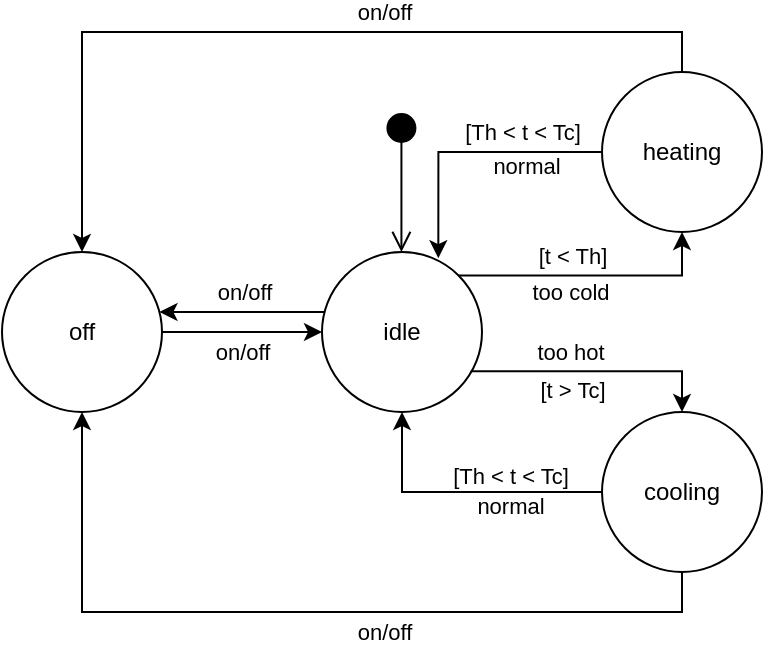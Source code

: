 <mxfile version="20.5.1" type="device" pages="6"><diagram id="gCZpfQu9DHA1VyYwOFLf" name="ColdHot State Machine"><mxGraphModel dx="1422" dy="762" grid="1" gridSize="10" guides="1" tooltips="1" connect="1" arrows="1" fold="1" page="1" pageScale="1" pageWidth="827" pageHeight="1169" math="0" shadow="0"><root><mxCell id="0"/><mxCell id="1" parent="0"/><mxCell id="Kr_o5Hxzs5xodjFLskOF-9" style="edgeStyle=orthogonalEdgeStyle;rounded=0;orthogonalLoop=1;jettySize=auto;html=1;" parent="1" source="Kr_o5Hxzs5xodjFLskOF-4" target="Kr_o5Hxzs5xodjFLskOF-5" edge="1"><mxGeometry relative="1" as="geometry"><Array as="points"><mxPoint x="344" y="330"/><mxPoint x="344" y="330"/></Array></mxGeometry></mxCell><mxCell id="y7IyiTdBVpdMoe2cxXhm-9" value="on/off" style="edgeLabel;html=1;align=center;verticalAlign=middle;resizable=0;points=[];" parent="Kr_o5Hxzs5xodjFLskOF-9" connectable="0" vertex="1"><mxGeometry x="-0.324" y="-1" relative="1" as="geometry"><mxPoint x="-13" y="-9" as="offset"/></mxGeometry></mxCell><mxCell id="y7IyiTdBVpdMoe2cxXhm-17" style="edgeStyle=orthogonalEdgeStyle;rounded=0;orthogonalLoop=1;jettySize=auto;html=1;exitX=0;exitY=0.5;exitDx=0;exitDy=0;entryX=0.5;entryY=1;entryDx=0;entryDy=0;" parent="1" source="Kr_o5Hxzs5xodjFLskOF-11" target="Kr_o5Hxzs5xodjFLskOF-4" edge="1"><mxGeometry relative="1" as="geometry"/></mxCell><mxCell id="y7IyiTdBVpdMoe2cxXhm-18" value="[Th &amp;lt; t &amp;lt; Tc]" style="edgeLabel;html=1;align=center;verticalAlign=middle;resizable=0;points=[];spacingLeft=0;spacing=2;fontSize=11;" parent="y7IyiTdBVpdMoe2cxXhm-17" connectable="0" vertex="1"><mxGeometry x="0.043" y="2" relative="1" as="geometry"><mxPoint x="27" y="-10" as="offset"/></mxGeometry></mxCell><mxCell id="y7IyiTdBVpdMoe2cxXhm-19" style="edgeStyle=orthogonalEdgeStyle;rounded=0;orthogonalLoop=1;jettySize=auto;html=1;exitX=1;exitY=0;exitDx=0;exitDy=0;entryX=0.5;entryY=1;entryDx=0;entryDy=0;" parent="1" source="Kr_o5Hxzs5xodjFLskOF-4" target="Kr_o5Hxzs5xodjFLskOF-10" edge="1"><mxGeometry relative="1" as="geometry"/></mxCell><mxCell id="y7IyiTdBVpdMoe2cxXhm-20" value="[t &amp;lt; Th]" style="edgeLabel;html=1;align=center;verticalAlign=middle;resizable=0;points=[];" parent="y7IyiTdBVpdMoe2cxXhm-19" connectable="0" vertex="1"><mxGeometry x="-0.004" y="1" relative="1" as="geometry"><mxPoint x="-10" y="-9" as="offset"/></mxGeometry></mxCell><mxCell id="Kr_o5Hxzs5xodjFLskOF-4" value="idle" style="ellipse;whiteSpace=wrap;html=1;aspect=fixed;" parent="1" vertex="1"><mxGeometry x="384" y="300" width="80" height="80" as="geometry"/></mxCell><mxCell id="5eLxU26dQTnnpPnTcUjd-1" style="edgeStyle=orthogonalEdgeStyle;rounded=0;orthogonalLoop=1;jettySize=auto;html=1;exitX=0.5;exitY=0;exitDx=0;exitDy=0;fontSize=11;entryX=0.5;entryY=0;entryDx=0;entryDy=0;" parent="1" source="Kr_o5Hxzs5xodjFLskOF-10" target="Kr_o5Hxzs5xodjFLskOF-5" edge="1"><mxGeometry relative="1" as="geometry"><mxPoint x="224" y="250" as="targetPoint"/></mxGeometry></mxCell><mxCell id="5eLxU26dQTnnpPnTcUjd-2" value="on/off" style="edgeLabel;html=1;align=center;verticalAlign=middle;resizable=0;points=[];fontSize=11;" parent="5eLxU26dQTnnpPnTcUjd-1" connectable="0" vertex="1"><mxGeometry x="-0.262" y="-1" relative="1" as="geometry"><mxPoint x="-11" y="-9" as="offset"/></mxGeometry></mxCell><mxCell id="Kr_o5Hxzs5xodjFLskOF-5" value="off" style="ellipse;whiteSpace=wrap;html=1;aspect=fixed;" parent="1" vertex="1"><mxGeometry x="224" y="300" width="80" height="80" as="geometry"/></mxCell><mxCell id="y7IyiTdBVpdMoe2cxXhm-21" style="edgeStyle=orthogonalEdgeStyle;rounded=0;orthogonalLoop=1;jettySize=auto;html=1;exitX=0;exitY=0.5;exitDx=0;exitDy=0;entryX=0.727;entryY=0.039;entryDx=0;entryDy=0;entryPerimeter=0;" parent="1" source="Kr_o5Hxzs5xodjFLskOF-10" target="Kr_o5Hxzs5xodjFLskOF-4" edge="1"><mxGeometry relative="1" as="geometry"/></mxCell><mxCell id="y7IyiTdBVpdMoe2cxXhm-22" value="[Th &amp;lt; t &amp;lt; Tc]" style="edgeLabel;html=1;align=center;verticalAlign=middle;resizable=0;points=[];" parent="y7IyiTdBVpdMoe2cxXhm-21" connectable="0" vertex="1"><mxGeometry x="-0.186" y="1" relative="1" as="geometry"><mxPoint x="15" y="-11" as="offset"/></mxGeometry></mxCell><mxCell id="Kr_o5Hxzs5xodjFLskOF-10" value="heating" style="ellipse;whiteSpace=wrap;html=1;aspect=fixed;" parent="1" vertex="1"><mxGeometry x="524" y="210" width="80" height="80" as="geometry"/></mxCell><mxCell id="Kr_o5Hxzs5xodjFLskOF-27" style="edgeStyle=orthogonalEdgeStyle;rounded=0;orthogonalLoop=1;jettySize=auto;html=1;exitX=0.93;exitY=0.745;exitDx=0;exitDy=0;exitPerimeter=0;entryX=0.5;entryY=0;entryDx=0;entryDy=0;" parent="1" source="Kr_o5Hxzs5xodjFLskOF-4" target="Kr_o5Hxzs5xodjFLskOF-11" edge="1"><mxGeometry relative="1" as="geometry"><mxPoint x="534" y="360" as="targetPoint"/></mxGeometry></mxCell><mxCell id="y7IyiTdBVpdMoe2cxXhm-16" value="[t &amp;gt; Tc]" style="edgeLabel;html=1;align=center;verticalAlign=middle;resizable=0;points=[];" parent="Kr_o5Hxzs5xodjFLskOF-27" connectable="0" vertex="1"><mxGeometry x="0.157" y="1" relative="1" as="geometry"><mxPoint x="-23" y="10" as="offset"/></mxGeometry></mxCell><mxCell id="5eLxU26dQTnnpPnTcUjd-3" style="edgeStyle=orthogonalEdgeStyle;rounded=0;orthogonalLoop=1;jettySize=auto;html=1;exitX=0.5;exitY=1;exitDx=0;exitDy=0;entryX=0.5;entryY=1;entryDx=0;entryDy=0;fontSize=11;" parent="1" source="Kr_o5Hxzs5xodjFLskOF-11" target="Kr_o5Hxzs5xodjFLskOF-5" edge="1"><mxGeometry relative="1" as="geometry"/></mxCell><mxCell id="5eLxU26dQTnnpPnTcUjd-4" value="on/off" style="edgeLabel;html=1;align=center;verticalAlign=middle;resizable=0;points=[];fontSize=11;" parent="5eLxU26dQTnnpPnTcUjd-3" connectable="0" vertex="1"><mxGeometry x="-0.24" y="-1" relative="1" as="geometry"><mxPoint x="-10" y="11" as="offset"/></mxGeometry></mxCell><mxCell id="Kr_o5Hxzs5xodjFLskOF-11" value="cooling" style="ellipse;whiteSpace=wrap;html=1;aspect=fixed;" parent="1" vertex="1"><mxGeometry x="524" y="380" width="80" height="80" as="geometry"/></mxCell><mxCell id="y7IyiTdBVpdMoe2cxXhm-8" value="&lt;br&gt;" style="html=1;verticalAlign=bottom;startArrow=circle;startFill=1;endArrow=open;startSize=6;endSize=8;rounded=0;entryX=0.5;entryY=0;entryDx=0;entryDy=0;" parent="1" edge="1"><mxGeometry x="-0.143" width="80" relative="1" as="geometry"><mxPoint x="423.71" y="230" as="sourcePoint"/><mxPoint x="423.71" y="300" as="targetPoint"/><mxPoint as="offset"/></mxGeometry></mxCell><mxCell id="y7IyiTdBVpdMoe2cxXhm-10" style="edgeStyle=orthogonalEdgeStyle;rounded=0;orthogonalLoop=1;jettySize=auto;html=1;entryX=0;entryY=0.5;entryDx=0;entryDy=0;" parent="1" target="Kr_o5Hxzs5xodjFLskOF-4" edge="1"><mxGeometry relative="1" as="geometry"><mxPoint x="304" y="340" as="sourcePoint"/><mxPoint x="293.997" y="409.999" as="targetPoint"/><Array as="points"><mxPoint x="344" y="340"/><mxPoint x="344" y="340"/></Array></mxGeometry></mxCell><mxCell id="y7IyiTdBVpdMoe2cxXhm-11" value="on/off" style="edgeLabel;html=1;align=center;verticalAlign=middle;resizable=0;points=[];" parent="y7IyiTdBVpdMoe2cxXhm-10" connectable="0" vertex="1"><mxGeometry x="-0.324" y="-1" relative="1" as="geometry"><mxPoint x="13" y="9" as="offset"/></mxGeometry></mxCell><mxCell id="GePoxDkB0AwRU_rGf_x9-2" value="&lt;font style=&quot;font-size: 11px;&quot;&gt;&lt;span&gt;normal&lt;/span&gt;&lt;/font&gt;" style="text;html=1;align=center;verticalAlign=middle;resizable=0;points=[];autosize=1;strokeColor=none;fillColor=none;fontSize=6;fontStyle=0" parent="1" vertex="1"><mxGeometry x="456" y="242" width="60" height="30" as="geometry"/></mxCell><mxCell id="T36AioSpRM0kc7FSkG7r-1" value="&lt;font style=&quot;font-size: 11px;&quot;&gt;&lt;span&gt;normal&lt;/span&gt;&lt;/font&gt;" style="text;html=1;align=center;verticalAlign=middle;resizable=0;points=[];autosize=1;strokeColor=none;fillColor=none;fontSize=6;fontStyle=0" parent="1" vertex="1"><mxGeometry x="448" y="412" width="60" height="30" as="geometry"/></mxCell><mxCell id="T36AioSpRM0kc7FSkG7r-2" value="&lt;font style=&quot;font-size: 11px;&quot;&gt;&lt;span&gt;too cold&lt;/span&gt;&lt;/font&gt;" style="text;html=1;align=center;verticalAlign=middle;resizable=0;points=[];autosize=1;strokeColor=none;fillColor=none;fontSize=6;fontStyle=0" parent="1" vertex="1"><mxGeometry x="478" y="305" width="60" height="30" as="geometry"/></mxCell><mxCell id="T36AioSpRM0kc7FSkG7r-4" value="&lt;font style=&quot;font-size: 11px;&quot;&gt;&lt;span&gt;too hot&lt;/span&gt;&lt;/font&gt;" style="text;html=1;align=center;verticalAlign=middle;resizable=0;points=[];autosize=1;strokeColor=none;fillColor=none;fontSize=6;fontStyle=0" parent="1" vertex="1"><mxGeometry x="478" y="335" width="60" height="30" as="geometry"/></mxCell></root></mxGraphModel></diagram><diagram id="GQOczwTeYCHIyXIgZF5V" name="ColdHot Transition Tree"><mxGraphModel dx="1422" dy="762" grid="1" gridSize="10" guides="1" tooltips="1" connect="1" arrows="1" fold="1" page="1" pageScale="1" pageWidth="827" pageHeight="1169" math="0" shadow="0"><root><mxCell id="0"/><mxCell id="1" parent="0"/><mxCell id="0y9tzqSjYml3u2PhhG0c-24" style="edgeStyle=orthogonalEdgeStyle;rounded=0;orthogonalLoop=1;jettySize=auto;html=1;fontSize=36;" parent="1" source="0y9tzqSjYml3u2PhhG0c-16" target="0y9tzqSjYml3u2PhhG0c-23" edge="1"><mxGeometry relative="1" as="geometry"/></mxCell><mxCell id="0y9tzqSjYml3u2PhhG0c-16" value="&lt;font style=&quot;font-size: 26px;&quot;&gt;off_0&lt;/font&gt;" style="whiteSpace=wrap;html=1;fontSize=36;" parent="1" vertex="1"><mxGeometry x="29" y="320" width="120" height="60" as="geometry"/></mxCell><mxCell id="0y9tzqSjYml3u2PhhG0c-27" style="edgeStyle=orthogonalEdgeStyle;rounded=0;orthogonalLoop=1;jettySize=auto;html=1;fontSize=36;exitX=0.25;exitY=1;exitDx=0;exitDy=0;" parent="1" source="0y9tzqSjYml3u2PhhG0c-17" target="0y9tzqSjYml3u2PhhG0c-26" edge="1"><mxGeometry relative="1" as="geometry"><Array as="points"><mxPoint x="359" y="370"/><mxPoint x="359" y="400"/><mxPoint x="279" y="400"/></Array></mxGeometry></mxCell><mxCell id="5Zu_L0pBlM8eP_9RiWFB-2" style="edgeStyle=orthogonalEdgeStyle;rounded=0;orthogonalLoop=1;jettySize=auto;html=1;fontSize=11;" parent="1" source="0y9tzqSjYml3u2PhhG0c-17" target="5Zu_L0pBlM8eP_9RiWFB-1" edge="1"><mxGeometry relative="1" as="geometry"><Array as="points"><mxPoint x="359" y="400"/><mxPoint x="429" y="400"/></Array></mxGeometry></mxCell><mxCell id="0y9tzqSjYml3u2PhhG0c-17" value="&lt;font style=&quot;font-size: 26px;&quot;&gt;heating_0&lt;/font&gt;" style="whiteSpace=wrap;html=1;fontSize=36;align=center;" parent="1" vertex="1"><mxGeometry x="299" y="320" width="120" height="60" as="geometry"/></mxCell><mxCell id="0y9tzqSjYml3u2PhhG0c-30" style="edgeStyle=orthogonalEdgeStyle;rounded=0;orthogonalLoop=1;jettySize=auto;html=1;fontSize=36;" parent="1" source="0y9tzqSjYml3u2PhhG0c-18" target="0y9tzqSjYml3u2PhhG0c-29" edge="1"><mxGeometry relative="1" as="geometry"/></mxCell><mxCell id="5Zu_L0pBlM8eP_9RiWFB-4" style="edgeStyle=orthogonalEdgeStyle;rounded=0;orthogonalLoop=1;jettySize=auto;html=1;fontSize=11;" parent="1" source="0y9tzqSjYml3u2PhhG0c-18" target="5Zu_L0pBlM8eP_9RiWFB-3" edge="1"><mxGeometry relative="1" as="geometry"/></mxCell><mxCell id="0y9tzqSjYml3u2PhhG0c-18" value="&lt;font style=&quot;font-size: 26px;&quot;&gt;cooling_0&lt;/font&gt;" style="whiteSpace=wrap;html=1;fontSize=36;" parent="1" vertex="1"><mxGeometry x="609" y="320" width="120" height="60" as="geometry"/></mxCell><mxCell id="0y9tzqSjYml3u2PhhG0c-20" style="edgeStyle=orthogonalEdgeStyle;rounded=0;orthogonalLoop=1;jettySize=auto;html=1;entryX=0.5;entryY=0;entryDx=0;entryDy=0;fontSize=36;" parent="1" source="0y9tzqSjYml3u2PhhG0c-19" target="0y9tzqSjYml3u2PhhG0c-16" edge="1"><mxGeometry relative="1" as="geometry"/></mxCell><mxCell id="0y9tzqSjYml3u2PhhG0c-21" style="edgeStyle=orthogonalEdgeStyle;rounded=0;orthogonalLoop=1;jettySize=auto;html=1;entryX=0.5;entryY=0;entryDx=0;entryDy=0;fontSize=36;" parent="1" source="0y9tzqSjYml3u2PhhG0c-19" target="0y9tzqSjYml3u2PhhG0c-17" edge="1"><mxGeometry relative="1" as="geometry"/></mxCell><mxCell id="0y9tzqSjYml3u2PhhG0c-22" style="edgeStyle=orthogonalEdgeStyle;rounded=0;orthogonalLoop=1;jettySize=auto;html=1;entryX=0.5;entryY=0;entryDx=0;entryDy=0;fontSize=36;" parent="1" source="0y9tzqSjYml3u2PhhG0c-19" target="0y9tzqSjYml3u2PhhG0c-18" edge="1"><mxGeometry relative="1" as="geometry"/></mxCell><mxCell id="0y9tzqSjYml3u2PhhG0c-19" value="&lt;font style=&quot;font-size: 26px;&quot;&gt;idle_0&lt;/font&gt;" style="whiteSpace=wrap;html=1;fontSize=36;" parent="1" vertex="1"><mxGeometry x="299" y="200" width="120" height="60" as="geometry"/></mxCell><mxCell id="0y9tzqSjYml3u2PhhG0c-23" value="&lt;font style=&quot;font-size: 26px;&quot;&gt;idle_1&lt;/font&gt;" style="whiteSpace=wrap;html=1;fontSize=36;" parent="1" vertex="1"><mxGeometry x="29" y="430" width="120" height="60" as="geometry"/></mxCell><mxCell id="0y9tzqSjYml3u2PhhG0c-26" value="&lt;font style=&quot;font-size: 26px;&quot;&gt;idle_2&lt;/font&gt;" style="whiteSpace=wrap;html=1;fontSize=36;" parent="1" vertex="1"><mxGeometry x="219" y="430" width="120" height="60" as="geometry"/></mxCell><mxCell id="0y9tzqSjYml3u2PhhG0c-29" value="&lt;font style=&quot;font-size: 26px;&quot;&gt;idle_3&lt;/font&gt;" style="whiteSpace=wrap;html=1;fontSize=36;" parent="1" vertex="1"><mxGeometry x="529" y="430" width="120" height="60" as="geometry"/></mxCell><mxCell id="5Zu_L0pBlM8eP_9RiWFB-1" value="&lt;font style=&quot;font-size: 26px;&quot;&gt;off_1&lt;/font&gt;" style="whiteSpace=wrap;html=1;fontSize=36;align=center;" parent="1" vertex="1"><mxGeometry x="379" y="430" width="120" height="60" as="geometry"/></mxCell><mxCell id="5Zu_L0pBlM8eP_9RiWFB-3" value="&lt;font style=&quot;font-size: 26px;&quot;&gt;off_2&lt;/font&gt;" style="whiteSpace=wrap;html=1;fontSize=36;" parent="1" vertex="1"><mxGeometry x="679" y="430" width="120" height="60" as="geometry"/></mxCell></root></mxGraphModel></diagram><diagram id="4f91ro4uyrZ_Eb9YuO6X" name="ColdHot Transition Table"><mxGraphModel dx="1422" dy="762" grid="1" gridSize="10" guides="1" tooltips="1" connect="1" arrows="1" fold="1" page="1" pageScale="1" pageWidth="827" pageHeight="1169" math="0" shadow="0"><root><mxCell id="0"/><mxCell id="1" parent="0"/><mxCell id="yksuwCVS63BKsn4sPL7p-50" value="" style="shape=table;startSize=0;container=1;collapsible=0;childLayout=tableLayout;fontSize=36;columnLines=1;rowLines=1;dashed=1;strokeWidth=1;" parent="1" vertex="1"><mxGeometry x="84" y="70" width="659" height="460" as="geometry"/></mxCell><mxCell id="yksuwCVS63BKsn4sPL7p-51" value="" style="shape=tableRow;horizontal=0;startSize=0;swimlaneHead=0;swimlaneBody=0;top=0;left=0;bottom=0;right=0;collapsible=0;dropTarget=0;fillColor=none;points=[[0,0.5],[1,0.5]];portConstraint=eastwest;fontSize=36;" parent="yksuwCVS63BKsn4sPL7p-50" vertex="1"><mxGeometry width="659" height="92" as="geometry"/></mxCell><mxCell id="yksuwCVS63BKsn4sPL7p-52" value="&lt;font style=&quot;font-size: 18px;&quot;&gt;&lt;b&gt;States \ Events&lt;/b&gt;&lt;/font&gt;" style="shape=partialRectangle;html=1;whiteSpace=wrap;connectable=0;overflow=hidden;fillColor=none;top=1;left=1;bottom=1;right=1;pointerEvents=1;fontSize=26;fixDash=0;shadow=0;sketch=0;gradientColor=none;backgroundOutline=0;strokeWidth=2;" parent="yksuwCVS63BKsn4sPL7p-51" vertex="1"><mxGeometry width="131" height="92" as="geometry"><mxRectangle width="131" height="92" as="alternateBounds"/></mxGeometry></mxCell><mxCell id="yksuwCVS63BKsn4sPL7p-53" value="&lt;b&gt;on/off&lt;/b&gt;" style="shape=partialRectangle;html=1;whiteSpace=wrap;connectable=0;overflow=hidden;fillColor=none;top=1;left=1;bottom=1;right=0;pointerEvents=1;fontSize=26;fixDash=0;shadow=0;sketch=0;gradientColor=none;perimeterSpacing=0;backgroundOutline=0;strokeWidth=2;" parent="yksuwCVS63BKsn4sPL7p-51" vertex="1"><mxGeometry x="131" width="134" height="92" as="geometry"><mxRectangle width="134" height="92" as="alternateBounds"/></mxGeometry></mxCell><mxCell id="yksuwCVS63BKsn4sPL7p-55" value="&lt;b&gt;too cold&lt;/b&gt;" style="shape=partialRectangle;html=1;whiteSpace=wrap;connectable=0;overflow=hidden;fillColor=none;top=1;left=0;bottom=1;right=0;pointerEvents=1;fontSize=26;fixDash=0;shadow=0;sketch=0;gradientColor=none;backgroundOutline=0;strokeWidth=2;" parent="yksuwCVS63BKsn4sPL7p-51" vertex="1"><mxGeometry x="265" width="130" height="92" as="geometry"><mxRectangle width="130" height="92" as="alternateBounds"/></mxGeometry></mxCell><mxCell id="TTYQ0Pt9tQDKALyRPTTE-1" value="&lt;b&gt;too hot&lt;/b&gt;" style="shape=partialRectangle;html=1;whiteSpace=wrap;connectable=0;overflow=hidden;fillColor=none;top=1;left=0;bottom=1;right=0;pointerEvents=1;fontSize=26;fixDash=0;shadow=0;sketch=0;gradientColor=none;backgroundOutline=0;strokeWidth=2;" parent="yksuwCVS63BKsn4sPL7p-51" vertex="1"><mxGeometry x="395" width="133" height="92" as="geometry"><mxRectangle width="133" height="92" as="alternateBounds"/></mxGeometry></mxCell><mxCell id="DN_1eodb2vJFaFWALgZG-1" value="&lt;b&gt;normal&lt;/b&gt;" style="shape=partialRectangle;html=1;whiteSpace=wrap;connectable=0;overflow=hidden;fillColor=none;top=1;left=0;bottom=1;right=1;pointerEvents=1;fontSize=26;fixDash=0;shadow=0;sketch=0;gradientColor=none;backgroundOutline=0;strokeWidth=2;" parent="yksuwCVS63BKsn4sPL7p-51" vertex="1"><mxGeometry x="528" width="131" height="92" as="geometry"><mxRectangle width="131" height="92" as="alternateBounds"/></mxGeometry></mxCell><mxCell id="yksuwCVS63BKsn4sPL7p-56" value="" style="shape=tableRow;horizontal=0;startSize=0;swimlaneHead=0;swimlaneBody=0;top=0;left=0;bottom=0;right=0;collapsible=0;dropTarget=0;fillColor=none;points=[[0,0.5],[1,0.5]];portConstraint=eastwest;fontSize=36;" parent="yksuwCVS63BKsn4sPL7p-50" vertex="1"><mxGeometry y="92" width="659" height="92" as="geometry"/></mxCell><mxCell id="yksuwCVS63BKsn4sPL7p-57" value="&lt;b&gt;Idle&lt;/b&gt;" style="shape=partialRectangle;html=1;whiteSpace=wrap;connectable=0;overflow=hidden;fillColor=none;top=1;left=1;bottom=0;right=1;pointerEvents=1;fontSize=26;strokeWidth=2;" parent="yksuwCVS63BKsn4sPL7p-56" vertex="1"><mxGeometry width="131" height="92" as="geometry"><mxRectangle width="131" height="92" as="alternateBounds"/></mxGeometry></mxCell><mxCell id="yksuwCVS63BKsn4sPL7p-58" value="Off" style="shape=partialRectangle;html=1;whiteSpace=wrap;connectable=0;overflow=hidden;fillColor=none;top=0;left=0;bottom=0;right=0;pointerEvents=1;fontSize=26;" parent="yksuwCVS63BKsn4sPL7p-56" vertex="1"><mxGeometry x="131" width="134" height="92" as="geometry"><mxRectangle width="134" height="92" as="alternateBounds"/></mxGeometry></mxCell><mxCell id="yksuwCVS63BKsn4sPL7p-60" value="Heating" style="shape=partialRectangle;html=1;whiteSpace=wrap;connectable=0;overflow=hidden;fillColor=none;top=0;left=0;bottom=0;right=0;pointerEvents=1;fontSize=26;" parent="yksuwCVS63BKsn4sPL7p-56" vertex="1"><mxGeometry x="265" width="130" height="92" as="geometry"><mxRectangle width="130" height="92" as="alternateBounds"/></mxGeometry></mxCell><mxCell id="TTYQ0Pt9tQDKALyRPTTE-2" value="Cooling" style="shape=partialRectangle;html=1;whiteSpace=wrap;connectable=0;overflow=hidden;fillColor=none;top=0;left=0;bottom=0;right=0;pointerEvents=1;fontSize=26;" parent="yksuwCVS63BKsn4sPL7p-56" vertex="1"><mxGeometry x="395" width="133" height="92" as="geometry"><mxRectangle width="133" height="92" as="alternateBounds"/></mxGeometry></mxCell><mxCell id="DN_1eodb2vJFaFWALgZG-2" style="shape=partialRectangle;html=1;whiteSpace=wrap;connectable=0;overflow=hidden;fillColor=none;top=0;left=0;bottom=0;right=1;pointerEvents=1;fontSize=26;strokeWidth=2;" parent="yksuwCVS63BKsn4sPL7p-56" vertex="1"><mxGeometry x="528" width="131" height="92" as="geometry"><mxRectangle width="131" height="92" as="alternateBounds"/></mxGeometry></mxCell><mxCell id="yksuwCVS63BKsn4sPL7p-61" value="" style="shape=tableRow;horizontal=0;startSize=0;swimlaneHead=0;swimlaneBody=0;top=0;left=0;bottom=0;right=0;collapsible=0;dropTarget=0;fillColor=none;points=[[0,0.5],[1,0.5]];portConstraint=eastwest;fontSize=36;" parent="yksuwCVS63BKsn4sPL7p-50" vertex="1"><mxGeometry y="184" width="659" height="92" as="geometry"/></mxCell><mxCell id="yksuwCVS63BKsn4sPL7p-62" value="&lt;b&gt;Off&lt;/b&gt;" style="shape=partialRectangle;html=1;whiteSpace=wrap;connectable=0;overflow=hidden;fillColor=none;top=0;left=1;bottom=0;right=1;pointerEvents=1;fontSize=26;strokeWidth=2;" parent="yksuwCVS63BKsn4sPL7p-61" vertex="1"><mxGeometry width="131" height="92" as="geometry"><mxRectangle width="131" height="92" as="alternateBounds"/></mxGeometry></mxCell><mxCell id="yksuwCVS63BKsn4sPL7p-63" value="Idle" style="shape=partialRectangle;html=1;whiteSpace=wrap;connectable=0;overflow=hidden;fillColor=none;top=0;left=0;bottom=0;right=0;pointerEvents=1;fontSize=26;" parent="yksuwCVS63BKsn4sPL7p-61" vertex="1"><mxGeometry x="131" width="134" height="92" as="geometry"><mxRectangle width="134" height="92" as="alternateBounds"/></mxGeometry></mxCell><mxCell id="yksuwCVS63BKsn4sPL7p-65" value="" style="shape=partialRectangle;html=1;whiteSpace=wrap;connectable=0;overflow=hidden;fillColor=none;top=0;left=0;bottom=0;right=0;pointerEvents=1;fontSize=26;shadow=1;strokeColor=#000000;sketch=0;noLabel=0;fixDash=0;" parent="yksuwCVS63BKsn4sPL7p-61" vertex="1"><mxGeometry x="265" width="130" height="92" as="geometry"><mxRectangle width="130" height="92" as="alternateBounds"/></mxGeometry></mxCell><mxCell id="TTYQ0Pt9tQDKALyRPTTE-3" style="shape=partialRectangle;html=1;whiteSpace=wrap;connectable=0;overflow=hidden;fillColor=none;top=0;left=0;bottom=0;right=0;pointerEvents=1;fontSize=26;strokeWidth=1;noLabel=0;fixDash=0;strokeColor=#000000;" parent="yksuwCVS63BKsn4sPL7p-61" vertex="1"><mxGeometry x="395" width="133" height="92" as="geometry"><mxRectangle width="133" height="92" as="alternateBounds"/></mxGeometry></mxCell><mxCell id="DN_1eodb2vJFaFWALgZG-3" style="shape=partialRectangle;html=1;whiteSpace=wrap;connectable=0;overflow=hidden;fillColor=none;top=0;left=0;bottom=0;right=1;pointerEvents=1;fontSize=26;strokeWidth=2;" parent="yksuwCVS63BKsn4sPL7p-61" vertex="1"><mxGeometry x="528" width="131" height="92" as="geometry"><mxRectangle width="131" height="92" as="alternateBounds"/></mxGeometry></mxCell><mxCell id="yksuwCVS63BKsn4sPL7p-79" style="shape=tableRow;horizontal=0;startSize=0;swimlaneHead=0;swimlaneBody=0;top=0;left=0;bottom=0;right=0;collapsible=0;dropTarget=0;fillColor=none;points=[[0,0.5],[1,0.5]];portConstraint=eastwest;fontSize=36;" parent="yksuwCVS63BKsn4sPL7p-50" vertex="1"><mxGeometry y="276" width="659" height="92" as="geometry"/></mxCell><mxCell id="yksuwCVS63BKsn4sPL7p-80" value="&lt;b&gt;Heating&lt;/b&gt;" style="shape=partialRectangle;html=1;whiteSpace=wrap;connectable=0;overflow=hidden;fillColor=none;top=0;left=1;bottom=0;right=1;pointerEvents=1;fontSize=26;strokeWidth=2;" parent="yksuwCVS63BKsn4sPL7p-79" vertex="1"><mxGeometry width="131" height="92" as="geometry"><mxRectangle width="131" height="92" as="alternateBounds"/></mxGeometry></mxCell><mxCell id="yksuwCVS63BKsn4sPL7p-81" value="Off" style="shape=partialRectangle;html=1;whiteSpace=wrap;connectable=0;overflow=hidden;fillColor=none;top=0;left=0;bottom=0;right=0;pointerEvents=1;fontSize=26;" parent="yksuwCVS63BKsn4sPL7p-79" vertex="1"><mxGeometry x="131" width="134" height="92" as="geometry"><mxRectangle width="134" height="92" as="alternateBounds"/></mxGeometry></mxCell><mxCell id="yksuwCVS63BKsn4sPL7p-83" style="shape=partialRectangle;html=1;whiteSpace=wrap;connectable=0;overflow=hidden;fillColor=none;top=0;left=0;bottom=0;right=0;pointerEvents=1;fontSize=26;noLabel=0;fixDash=0;" parent="yksuwCVS63BKsn4sPL7p-79" vertex="1"><mxGeometry x="265" width="130" height="92" as="geometry"><mxRectangle width="130" height="92" as="alternateBounds"/></mxGeometry></mxCell><mxCell id="TTYQ0Pt9tQDKALyRPTTE-4" value="" style="shape=partialRectangle;html=1;whiteSpace=wrap;connectable=0;overflow=hidden;fillColor=none;top=0;left=0;bottom=0;right=0;pointerEvents=1;fontSize=26;noLabel=0;fixDash=0;" parent="yksuwCVS63BKsn4sPL7p-79" vertex="1"><mxGeometry x="395" width="133" height="92" as="geometry"><mxRectangle width="133" height="92" as="alternateBounds"/></mxGeometry></mxCell><mxCell id="DN_1eodb2vJFaFWALgZG-4" value="Idle" style="shape=partialRectangle;html=1;whiteSpace=wrap;connectable=0;overflow=hidden;fillColor=none;top=0;left=0;bottom=0;right=1;pointerEvents=1;fontSize=26;strokeWidth=2;" parent="yksuwCVS63BKsn4sPL7p-79" vertex="1"><mxGeometry x="528" width="131" height="92" as="geometry"><mxRectangle width="131" height="92" as="alternateBounds"/></mxGeometry></mxCell><mxCell id="yksuwCVS63BKsn4sPL7p-66" value="" style="shape=tableRow;horizontal=0;startSize=0;swimlaneHead=0;swimlaneBody=0;top=0;left=0;bottom=0;right=0;collapsible=0;dropTarget=0;fillColor=none;points=[[0,0.5],[1,0.5]];portConstraint=eastwest;fontSize=36;" parent="yksuwCVS63BKsn4sPL7p-50" vertex="1"><mxGeometry y="368" width="659" height="92" as="geometry"/></mxCell><mxCell id="yksuwCVS63BKsn4sPL7p-67" value="&lt;b&gt;Cooling&lt;/b&gt;" style="shape=partialRectangle;html=1;whiteSpace=wrap;connectable=0;overflow=hidden;fillColor=none;top=0;left=1;bottom=1;right=1;pointerEvents=1;fontSize=26;strokeWidth=2;" parent="yksuwCVS63BKsn4sPL7p-66" vertex="1"><mxGeometry width="131" height="92" as="geometry"><mxRectangle width="131" height="92" as="alternateBounds"/></mxGeometry></mxCell><mxCell id="yksuwCVS63BKsn4sPL7p-68" value="Off" style="shape=partialRectangle;html=1;whiteSpace=wrap;connectable=0;overflow=hidden;fillColor=none;top=0;left=0;bottom=1;right=0;pointerEvents=1;fontSize=26;strokeWidth=2;" parent="yksuwCVS63BKsn4sPL7p-66" vertex="1"><mxGeometry x="131" width="134" height="92" as="geometry"><mxRectangle width="134" height="92" as="alternateBounds"/></mxGeometry></mxCell><mxCell id="yksuwCVS63BKsn4sPL7p-70" value="" style="shape=partialRectangle;html=1;whiteSpace=wrap;connectable=0;overflow=hidden;fillColor=none;top=0;left=0;bottom=1;right=0;pointerEvents=1;fontSize=26;strokeWidth=2;" parent="yksuwCVS63BKsn4sPL7p-66" vertex="1"><mxGeometry x="265" width="130" height="92" as="geometry"><mxRectangle width="130" height="92" as="alternateBounds"/></mxGeometry></mxCell><mxCell id="TTYQ0Pt9tQDKALyRPTTE-5" style="shape=partialRectangle;html=1;whiteSpace=wrap;connectable=0;overflow=hidden;fillColor=none;top=0;left=0;bottom=1;right=0;pointerEvents=1;fontSize=26;strokeWidth=2;" parent="yksuwCVS63BKsn4sPL7p-66" vertex="1"><mxGeometry x="395" width="133" height="92" as="geometry"><mxRectangle width="133" height="92" as="alternateBounds"/></mxGeometry></mxCell><mxCell id="DN_1eodb2vJFaFWALgZG-5" value="Idle" style="shape=partialRectangle;html=1;whiteSpace=wrap;connectable=0;overflow=hidden;fillColor=none;top=0;left=0;bottom=1;right=1;pointerEvents=1;fontSize=26;strokeWidth=2;" parent="yksuwCVS63BKsn4sPL7p-66" vertex="1"><mxGeometry x="528" width="131" height="92" as="geometry"><mxRectangle width="131" height="92" as="alternateBounds"/></mxGeometry></mxCell></root></mxGraphModel></diagram><diagram id="M3K96WM_KvSmU1e1ZO7O" name="FEUP State Machine"><mxGraphModel dx="981" dy="526" grid="1" gridSize="10" guides="1" tooltips="1" connect="1" arrows="1" fold="1" page="1" pageScale="1" pageWidth="827" pageHeight="1169" math="0" shadow="0"><root><mxCell id="0"/><mxCell id="1" parent="0"/><mxCell id="tzBLnLlOP2EWlKzW-Cvp-1" value="Home" style="ellipse;whiteSpace=wrap;html=1;aspect=fixed;" parent="1" vertex="1"><mxGeometry x="80" y="400" width="80" height="80" as="geometry"/></mxCell><mxCell id="iju7gNuv22foigCN7_uL-1" value="&lt;br&gt;" style="html=1;verticalAlign=bottom;startArrow=circle;startFill=1;endArrow=open;startSize=6;endSize=8;rounded=0;entryX=0.5;entryY=0;entryDx=0;entryDy=0;" parent="1" edge="1"><mxGeometry x="-0.143" width="80" relative="1" as="geometry"><mxPoint x="119.5" y="330" as="sourcePoint"/><mxPoint x="119.5" y="400" as="targetPoint"/><mxPoint as="offset"/></mxGeometry></mxCell><mxCell id="oWmFhqVMt9S_WuXLL_fo-2" style="edgeStyle=orthogonalEdgeStyle;rounded=0;orthogonalLoop=1;jettySize=auto;html=1;exitX=1;exitY=0.5;exitDx=0;exitDy=0;entryX=0;entryY=0.5;entryDx=0;entryDy=0;" parent="1" source="iju7gNuv22foigCN7_uL-2" target="iju7gNuv22foigCN7_uL-3" edge="1"><mxGeometry relative="1" as="geometry"/></mxCell><mxCell id="oWmFhqVMt9S_WuXLL_fo-3" value="staff_page" style="edgeLabel;html=1;align=center;verticalAlign=middle;resizable=0;points=[];" parent="oWmFhqVMt9S_WuXLL_fo-2" vertex="1" connectable="0"><mxGeometry x="-0.07" y="-1" relative="1" as="geometry"><mxPoint x="1" y="9" as="offset"/></mxGeometry></mxCell><mxCell id="oWmFhqVMt9S_WuXLL_fo-13" style="edgeStyle=orthogonalEdgeStyle;curved=1;rounded=0;orthogonalLoop=1;jettySize=auto;html=1;exitX=0.5;exitY=1;exitDx=0;exitDy=0;entryX=1;entryY=1;entryDx=0;entryDy=0;elbow=vertical;" parent="1" source="iju7gNuv22foigCN7_uL-2" target="tzBLnLlOP2EWlKzW-Cvp-1" edge="1"><mxGeometry relative="1" as="geometry"><Array as="points"><mxPoint x="280" y="490"/><mxPoint x="148" y="490"/></Array></mxGeometry></mxCell><mxCell id="oWmFhqVMt9S_WuXLL_fo-16" value="home" style="edgeLabel;html=1;align=center;verticalAlign=middle;resizable=0;points=[];" parent="oWmFhqVMt9S_WuXLL_fo-13" vertex="1" connectable="0"><mxGeometry x="-0.163" y="-2" relative="1" as="geometry"><mxPoint x="-11" y="-8" as="offset"/></mxGeometry></mxCell><mxCell id="iju7gNuv22foigCN7_uL-2" value="Search" style="ellipse;whiteSpace=wrap;html=1;aspect=fixed;" parent="1" vertex="1"><mxGeometry x="240" y="400" width="80" height="80" as="geometry"/></mxCell><mxCell id="oWmFhqVMt9S_WuXLL_fo-12" style="edgeStyle=orthogonalEdgeStyle;curved=1;rounded=0;orthogonalLoop=1;jettySize=auto;html=1;exitX=0.5;exitY=1;exitDx=0;exitDy=0;entryX=0.695;entryY=0.991;entryDx=0;entryDy=0;entryPerimeter=0;elbow=vertical;" parent="1" source="iju7gNuv22foigCN7_uL-3" target="tzBLnLlOP2EWlKzW-Cvp-1" edge="1"><mxGeometry relative="1" as="geometry"><Array as="points"><mxPoint x="440" y="510"/><mxPoint x="136" y="510"/></Array></mxGeometry></mxCell><mxCell id="oWmFhqVMt9S_WuXLL_fo-19" value="home" style="edgeLabel;html=1;align=center;verticalAlign=middle;resizable=0;points=[];" parent="oWmFhqVMt9S_WuXLL_fo-12" vertex="1" connectable="0"><mxGeometry x="-0.307" y="-1" relative="1" as="geometry"><mxPoint x="-33" y="-9" as="offset"/></mxGeometry></mxCell><mxCell id="iju7gNuv22foigCN7_uL-3" value="Staff" style="ellipse;whiteSpace=wrap;html=1;aspect=fixed;" parent="1" vertex="1"><mxGeometry x="400" y="400" width="80" height="80" as="geometry"/></mxCell><mxCell id="oWmFhqVMt9S_WuXLL_fo-7" style="edgeStyle=orthogonalEdgeStyle;rounded=0;orthogonalLoop=1;jettySize=auto;html=1;exitX=1;exitY=0.5;exitDx=0;exitDy=0;entryX=0;entryY=0.5;entryDx=0;entryDy=0;" parent="1" source="iju7gNuv22foigCN7_uL-3" target="iju7gNuv22foigCN7_uL-5" edge="1"><mxGeometry relative="1" as="geometry"><Array as="points"/><mxPoint x="640" y="440" as="sourcePoint"/></mxGeometry></mxCell><mxCell id="oWmFhqVMt9S_WuXLL_fo-8" value="search" style="edgeLabel;html=1;align=center;verticalAlign=middle;resizable=0;points=[];" parent="oWmFhqVMt9S_WuXLL_fo-7" vertex="1" connectable="0"><mxGeometry x="0.032" y="-2" relative="1" as="geometry"><mxPoint x="-1" y="8" as="offset"/></mxGeometry></mxCell><mxCell id="oWmFhqVMt9S_WuXLL_fo-14" style="edgeStyle=orthogonalEdgeStyle;curved=1;rounded=0;orthogonalLoop=1;jettySize=auto;html=1;exitX=0.5;exitY=1;exitDx=0;exitDy=0;entryX=0.5;entryY=1;entryDx=0;entryDy=0;elbow=vertical;" parent="1" target="tzBLnLlOP2EWlKzW-Cvp-1" edge="1"><mxGeometry relative="1" as="geometry"><Array as="points"><mxPoint x="600" y="530"/><mxPoint x="120" y="530"/></Array><mxPoint x="600" y="480" as="sourcePoint"/></mxGeometry></mxCell><mxCell id="oWmFhqVMt9S_WuXLL_fo-20" value="home" style="edgeLabel;html=1;align=center;verticalAlign=middle;resizable=0;points=[];" parent="oWmFhqVMt9S_WuXLL_fo-14" vertex="1" connectable="0"><mxGeometry x="-0.332" y="-2" relative="1" as="geometry"><mxPoint x="-6" y="-10" as="offset"/></mxGeometry></mxCell><mxCell id="iju7gNuv22foigCN7_uL-5" value="Results" style="ellipse;whiteSpace=wrap;html=1;aspect=fixed;" parent="1" vertex="1"><mxGeometry x="560" y="400" width="80" height="80" as="geometry"/></mxCell><mxCell id="3BiVhIEVKQXQLUARNsKw-1" style="edgeStyle=orthogonalEdgeStyle;rounded=0;orthogonalLoop=1;jettySize=auto;html=1;entryX=0;entryY=0.5;entryDx=0;entryDy=0;exitX=1;exitY=0.5;exitDx=0;exitDy=0;" parent="1" source="tzBLnLlOP2EWlKzW-Cvp-1" target="iju7gNuv22foigCN7_uL-2" edge="1"><mxGeometry relative="1" as="geometry"><mxPoint x="170" y="390" as="sourcePoint"/><mxPoint x="250" y="390" as="targetPoint"/><Array as="points"><mxPoint x="210" y="440"/><mxPoint x="210" y="440"/></Array></mxGeometry></mxCell><mxCell id="3BiVhIEVKQXQLUARNsKw-2" value="search_page" style="edgeLabel;html=1;align=center;verticalAlign=middle;resizable=0;points=[];" parent="3BiVhIEVKQXQLUARNsKw-1" connectable="0" vertex="1"><mxGeometry x="-0.324" y="-1" relative="1" as="geometry"><mxPoint x="10" y="9" as="offset"/></mxGeometry></mxCell><mxCell id="UNZ6-MHmQR6lXGtUe4pI-1" style="edgeStyle=orthogonalEdgeStyle;curved=1;rounded=0;orthogonalLoop=1;jettySize=auto;html=1;exitX=0;exitY=0.5;exitDx=0;exitDy=0;entryX=0;entryY=0;entryDx=0;entryDy=0;elbow=vertical;" parent="1" source="tzBLnLlOP2EWlKzW-Cvp-1" target="tzBLnLlOP2EWlKzW-Cvp-1" edge="1"><mxGeometry relative="1" as="geometry"><Array as="points"><mxPoint x="60" y="440"/><mxPoint x="60" y="412"/></Array></mxGeometry></mxCell><mxCell id="UNZ6-MHmQR6lXGtUe4pI-3" value="home" style="edgeLabel;html=1;align=center;verticalAlign=middle;resizable=0;points=[];" parent="UNZ6-MHmQR6lXGtUe4pI-1" vertex="1" connectable="0"><mxGeometry x="-0.106" y="1" relative="1" as="geometry"><mxPoint x="-19" as="offset"/></mxGeometry></mxCell></root></mxGraphModel></diagram><diagram id="REqBIP6XScXPTg-sUq-4" name="FEUP Transition Tree"><mxGraphModel dx="1422" dy="762" grid="1" gridSize="10" guides="1" tooltips="1" connect="1" arrows="1" fold="1" page="1" pageScale="1" pageWidth="827" pageHeight="1169" math="0" shadow="0"><root><mxCell id="0"/><mxCell id="1" parent="0"/><mxCell id="uGmRhHr-tUi5yK76iq5p-1" style="rounded=0;orthogonalLoop=1;jettySize=auto;html=1;exitX=0;exitY=0.5;exitDx=0;exitDy=0;entryX=0.5;entryY=0;entryDx=0;entryDy=0;elbow=vertical;edgeStyle=orthogonalEdgeStyle;" parent="1" source="LQr7QNlTzCmV9OfOxFWr-1" target="cCkf1aDxjrxTnZqVaRK2-1" edge="1"><mxGeometry relative="1" as="geometry"/></mxCell><mxCell id="uGmRhHr-tUi5yK76iq5p-2" style="edgeStyle=orthogonalEdgeStyle;rounded=0;orthogonalLoop=1;jettySize=auto;html=1;exitX=1;exitY=0.5;exitDx=0;exitDy=0;entryX=0.5;entryY=0;entryDx=0;entryDy=0;elbow=vertical;" parent="1" source="LQr7QNlTzCmV9OfOxFWr-1" target="OZ3TEPrE04v1-E2Zif3H-1" edge="1"><mxGeometry relative="1" as="geometry"/></mxCell><mxCell id="LQr7QNlTzCmV9OfOxFWr-1" value="&lt;font style=&quot;font-size: 23px;&quot;&gt;home_0&lt;/font&gt;" style="whiteSpace=wrap;html=1;fontSize=36;" parent="1" vertex="1"><mxGeometry x="190" y="90" width="120" height="60" as="geometry"/></mxCell><mxCell id="cCkf1aDxjrxTnZqVaRK2-1" value="&lt;font style=&quot;font-size: 23px;&quot;&gt;home_1&lt;/font&gt;" style="whiteSpace=wrap;html=1;fontSize=36;" parent="1" vertex="1"><mxGeometry x="60" y="190" width="120" height="60" as="geometry"/></mxCell><mxCell id="6rrddX-azOIbaL1CgY5U-3" style="edgeStyle=orthogonalEdgeStyle;rounded=0;orthogonalLoop=1;jettySize=auto;html=1;exitX=0;exitY=0.5;exitDx=0;exitDy=0;elbow=vertical;" parent="1" source="OZ3TEPrE04v1-E2Zif3H-1" target="6rrddX-azOIbaL1CgY5U-1" edge="1"><mxGeometry relative="1" as="geometry"/></mxCell><mxCell id="6rrddX-azOIbaL1CgY5U-4" style="edgeStyle=orthogonalEdgeStyle;rounded=0;orthogonalLoop=1;jettySize=auto;html=1;exitX=1;exitY=0.5;exitDx=0;exitDy=0;entryX=0.5;entryY=0;entryDx=0;entryDy=0;elbow=vertical;" parent="1" source="OZ3TEPrE04v1-E2Zif3H-1" target="6rrddX-azOIbaL1CgY5U-2" edge="1"><mxGeometry relative="1" as="geometry"/></mxCell><mxCell id="OZ3TEPrE04v1-E2Zif3H-1" value="&lt;font style=&quot;font-size: 23px;&quot;&gt;search_0&lt;/font&gt;" style="whiteSpace=wrap;html=1;fontSize=36;" parent="1" vertex="1"><mxGeometry x="330" y="190" width="120" height="60" as="geometry"/></mxCell><mxCell id="6rrddX-azOIbaL1CgY5U-1" value="&lt;font style=&quot;font-size: 23px;&quot;&gt;home_2&lt;/font&gt;" style="whiteSpace=wrap;html=1;fontSize=36;" parent="1" vertex="1"><mxGeometry x="200" y="290" width="120" height="60" as="geometry"/></mxCell><mxCell id="kGcqVJsRGrZEUoz7TR9y-1" style="edgeStyle=orthogonalEdgeStyle;rounded=0;orthogonalLoop=1;jettySize=auto;html=1;exitX=0;exitY=0.5;exitDx=0;exitDy=0;entryX=0.5;entryY=0;entryDx=0;entryDy=0;fontSize=23;elbow=vertical;" parent="1" source="6rrddX-azOIbaL1CgY5U-2" target="dL4_fk6PVE9Cs1NpnlnO-1" edge="1"><mxGeometry relative="1" as="geometry"/></mxCell><mxCell id="kGcqVJsRGrZEUoz7TR9y-2" style="edgeStyle=orthogonalEdgeStyle;rounded=0;orthogonalLoop=1;jettySize=auto;html=1;exitX=1;exitY=0.5;exitDx=0;exitDy=0;fontSize=23;elbow=vertical;" parent="1" source="6rrddX-azOIbaL1CgY5U-2" target="dL4_fk6PVE9Cs1NpnlnO-2" edge="1"><mxGeometry relative="1" as="geometry"/></mxCell><mxCell id="6rrddX-azOIbaL1CgY5U-2" value="&lt;font style=&quot;font-size: 23px;&quot;&gt;staff_0&lt;/font&gt;" style="whiteSpace=wrap;html=1;fontSize=36;" parent="1" vertex="1"><mxGeometry x="460" y="290" width="120" height="60" as="geometry"/></mxCell><mxCell id="dL4_fk6PVE9Cs1NpnlnO-1" value="&lt;font style=&quot;font-size: 23px;&quot;&gt;home_3&lt;/font&gt;" style="whiteSpace=wrap;html=1;fontSize=36;" parent="1" vertex="1"><mxGeometry x="330" y="390" width="120" height="60" as="geometry"/></mxCell><mxCell id="4M5F7gPTeA-BQsyJeXUo-2" style="edgeStyle=orthogonalEdgeStyle;rounded=0;orthogonalLoop=1;jettySize=auto;html=1;exitX=0.5;exitY=1;exitDx=0;exitDy=0;fontSize=23;elbow=vertical;" parent="1" source="dL4_fk6PVE9Cs1NpnlnO-2" target="4M5F7gPTeA-BQsyJeXUo-1" edge="1"><mxGeometry relative="1" as="geometry"/></mxCell><mxCell id="dL4_fk6PVE9Cs1NpnlnO-2" value="&lt;span style=&quot;font-size: 23px;&quot;&gt;results_0&lt;/span&gt;" style="whiteSpace=wrap;html=1;fontSize=36;" parent="1" vertex="1"><mxGeometry x="550" y="390" width="200" height="60" as="geometry"/></mxCell><mxCell id="4M5F7gPTeA-BQsyJeXUo-1" value="&lt;font style=&quot;font-size: 23px;&quot;&gt;home_4&lt;/font&gt;" style="whiteSpace=wrap;html=1;fontSize=36;" parent="1" vertex="1"><mxGeometry x="590" y="520" width="120" height="60" as="geometry"/></mxCell></root></mxGraphModel></diagram><diagram id="oVOh6TSrFerY9i20UhYy" name="FEUP Transition Table"><mxGraphModel dx="1422" dy="762" grid="1" gridSize="10" guides="1" tooltips="1" connect="1" arrows="1" fold="1" page="1" pageScale="1" pageWidth="827" pageHeight="1169" math="0" shadow="0"><root><mxCell id="0"/><mxCell id="1" parent="0"/><mxCell id="22AHIdTMWxt8FsPOu4-f-1" value="" style="shape=table;startSize=0;container=1;collapsible=0;childLayout=tableLayout;fontSize=36;columnLines=1;rowLines=1;dashed=1;strokeWidth=1;" parent="1" vertex="1"><mxGeometry x="84" y="170" width="786" height="460" as="geometry"/></mxCell><mxCell id="22AHIdTMWxt8FsPOu4-f-2" value="" style="shape=tableRow;horizontal=0;startSize=0;swimlaneHead=0;swimlaneBody=0;top=0;left=0;bottom=0;right=0;collapsible=0;dropTarget=0;fillColor=none;points=[[0,0.5],[1,0.5]];portConstraint=eastwest;fontSize=36;" parent="22AHIdTMWxt8FsPOu4-f-1" vertex="1"><mxGeometry width="786" height="92" as="geometry"/></mxCell><mxCell id="22AHIdTMWxt8FsPOu4-f-3" value="&lt;font style=&quot;font-size: 18px;&quot;&gt;&lt;b&gt;States \ Events&lt;/b&gt;&lt;/font&gt;" style="shape=partialRectangle;html=1;whiteSpace=wrap;connectable=0;overflow=hidden;fillColor=none;top=1;left=1;bottom=1;right=1;pointerEvents=1;fontSize=26;fixDash=0;shadow=0;sketch=0;gradientColor=none;backgroundOutline=0;strokeWidth=2;" parent="22AHIdTMWxt8FsPOu4-f-2" vertex="1"><mxGeometry width="131" height="92" as="geometry"><mxRectangle width="131" height="92" as="alternateBounds"/></mxGeometry></mxCell><mxCell id="22AHIdTMWxt8FsPOu4-f-4" value="&lt;b&gt;home&lt;/b&gt;" style="shape=partialRectangle;html=1;whiteSpace=wrap;connectable=0;overflow=hidden;fillColor=none;top=1;left=1;bottom=1;right=0;pointerEvents=1;fontSize=26;fixDash=0;shadow=0;sketch=0;gradientColor=none;perimeterSpacing=0;backgroundOutline=0;strokeWidth=2;" parent="22AHIdTMWxt8FsPOu4-f-2" vertex="1"><mxGeometry x="131" width="134" height="92" as="geometry"><mxRectangle width="134" height="92" as="alternateBounds"/></mxGeometry></mxCell><mxCell id="22AHIdTMWxt8FsPOu4-f-5" value="&lt;b&gt;search_page&lt;/b&gt;" style="shape=partialRectangle;html=1;whiteSpace=wrap;connectable=0;overflow=hidden;fillColor=none;top=1;left=0;bottom=1;right=0;pointerEvents=1;fontSize=26;fixDash=0;shadow=0;sketch=0;gradientColor=none;backgroundOutline=0;strokeWidth=2;" parent="22AHIdTMWxt8FsPOu4-f-2" vertex="1"><mxGeometry x="265" width="171" height="92" as="geometry"><mxRectangle width="171" height="92" as="alternateBounds"/></mxGeometry></mxCell><mxCell id="22AHIdTMWxt8FsPOu4-f-6" value="&lt;b&gt;staff_page&lt;/b&gt;" style="shape=partialRectangle;html=1;whiteSpace=wrap;connectable=0;overflow=hidden;fillColor=none;top=1;left=0;bottom=1;right=0;pointerEvents=1;fontSize=26;fixDash=0;shadow=0;sketch=0;gradientColor=none;backgroundOutline=0;strokeWidth=2;" parent="22AHIdTMWxt8FsPOu4-f-2" vertex="1"><mxGeometry x="436" width="200" height="92" as="geometry"><mxRectangle width="200" height="92" as="alternateBounds"/></mxGeometry></mxCell><mxCell id="zynbsozADGkAnE--xsPE-1" value="&lt;b&gt;search&lt;/b&gt;" style="shape=partialRectangle;html=1;whiteSpace=wrap;connectable=0;overflow=hidden;fillColor=none;top=1;left=0;bottom=1;right=1;pointerEvents=1;fontSize=26;fixDash=0;shadow=0;sketch=0;gradientColor=none;backgroundOutline=0;strokeWidth=2;" parent="22AHIdTMWxt8FsPOu4-f-2" vertex="1"><mxGeometry x="636" width="150" height="92" as="geometry"><mxRectangle width="150" height="92" as="alternateBounds"/></mxGeometry></mxCell><mxCell id="22AHIdTMWxt8FsPOu4-f-8" value="" style="shape=tableRow;horizontal=0;startSize=0;swimlaneHead=0;swimlaneBody=0;top=0;left=0;bottom=0;right=0;collapsible=0;dropTarget=0;fillColor=none;points=[[0,0.5],[1,0.5]];portConstraint=eastwest;fontSize=36;" parent="22AHIdTMWxt8FsPOu4-f-1" vertex="1"><mxGeometry y="92" width="786" height="92" as="geometry"/></mxCell><mxCell id="22AHIdTMWxt8FsPOu4-f-9" value="&lt;b&gt;Home&lt;/b&gt;" style="shape=partialRectangle;html=1;whiteSpace=wrap;connectable=0;overflow=hidden;fillColor=none;top=1;left=1;bottom=0;right=1;pointerEvents=1;fontSize=26;strokeWidth=2;" parent="22AHIdTMWxt8FsPOu4-f-8" vertex="1"><mxGeometry width="131" height="92" as="geometry"><mxRectangle width="131" height="92" as="alternateBounds"/></mxGeometry></mxCell><mxCell id="22AHIdTMWxt8FsPOu4-f-10" value="Home" style="shape=partialRectangle;html=1;whiteSpace=wrap;connectable=0;overflow=hidden;fillColor=none;top=0;left=0;bottom=0;right=0;pointerEvents=1;fontSize=26;" parent="22AHIdTMWxt8FsPOu4-f-8" vertex="1"><mxGeometry x="131" width="134" height="92" as="geometry"><mxRectangle width="134" height="92" as="alternateBounds"/></mxGeometry></mxCell><mxCell id="22AHIdTMWxt8FsPOu4-f-11" value="Search" style="shape=partialRectangle;html=1;whiteSpace=wrap;connectable=0;overflow=hidden;fillColor=none;top=0;left=0;bottom=0;right=0;pointerEvents=1;fontSize=26;" parent="22AHIdTMWxt8FsPOu4-f-8" vertex="1"><mxGeometry x="265" width="171" height="92" as="geometry"><mxRectangle width="171" height="92" as="alternateBounds"/></mxGeometry></mxCell><mxCell id="22AHIdTMWxt8FsPOu4-f-12" value="" style="shape=partialRectangle;html=1;whiteSpace=wrap;connectable=0;overflow=hidden;fillColor=none;top=0;left=0;bottom=0;right=0;pointerEvents=1;fontSize=26;" parent="22AHIdTMWxt8FsPOu4-f-8" vertex="1"><mxGeometry x="436" width="200" height="92" as="geometry"><mxRectangle width="200" height="92" as="alternateBounds"/></mxGeometry></mxCell><mxCell id="zynbsozADGkAnE--xsPE-2" style="shape=partialRectangle;html=1;whiteSpace=wrap;connectable=0;overflow=hidden;fillColor=none;top=0;left=0;bottom=0;right=1;pointerEvents=1;fontSize=26;strokeWidth=2;" parent="22AHIdTMWxt8FsPOu4-f-8" vertex="1"><mxGeometry x="636" width="150" height="92" as="geometry"><mxRectangle width="150" height="92" as="alternateBounds"/></mxGeometry></mxCell><mxCell id="22AHIdTMWxt8FsPOu4-f-14" value="" style="shape=tableRow;horizontal=0;startSize=0;swimlaneHead=0;swimlaneBody=0;top=0;left=0;bottom=0;right=0;collapsible=0;dropTarget=0;fillColor=none;points=[[0,0.5],[1,0.5]];portConstraint=eastwest;fontSize=36;" parent="22AHIdTMWxt8FsPOu4-f-1" vertex="1"><mxGeometry y="184" width="786" height="92" as="geometry"/></mxCell><mxCell id="22AHIdTMWxt8FsPOu4-f-15" value="&lt;b&gt;Search&lt;/b&gt;" style="shape=partialRectangle;html=1;whiteSpace=wrap;connectable=0;overflow=hidden;fillColor=none;top=0;left=1;bottom=0;right=1;pointerEvents=1;fontSize=26;strokeWidth=2;" parent="22AHIdTMWxt8FsPOu4-f-14" vertex="1"><mxGeometry width="131" height="92" as="geometry"><mxRectangle width="131" height="92" as="alternateBounds"/></mxGeometry></mxCell><mxCell id="22AHIdTMWxt8FsPOu4-f-16" value="Home" style="shape=partialRectangle;html=1;whiteSpace=wrap;connectable=0;overflow=hidden;fillColor=none;top=0;left=0;bottom=0;right=0;pointerEvents=1;fontSize=26;" parent="22AHIdTMWxt8FsPOu4-f-14" vertex="1"><mxGeometry x="131" width="134" height="92" as="geometry"><mxRectangle width="134" height="92" as="alternateBounds"/></mxGeometry></mxCell><mxCell id="22AHIdTMWxt8FsPOu4-f-17" value="" style="shape=partialRectangle;html=1;whiteSpace=wrap;connectable=0;overflow=hidden;fillColor=none;top=0;left=0;bottom=0;right=0;pointerEvents=1;fontSize=26;shadow=1;strokeColor=#000000;sketch=0;noLabel=0;fixDash=0;" parent="22AHIdTMWxt8FsPOu4-f-14" vertex="1"><mxGeometry x="265" width="171" height="92" as="geometry"><mxRectangle width="171" height="92" as="alternateBounds"/></mxGeometry></mxCell><mxCell id="22AHIdTMWxt8FsPOu4-f-18" value="Staff" style="shape=partialRectangle;html=1;whiteSpace=wrap;connectable=0;overflow=hidden;fillColor=none;top=0;left=0;bottom=0;right=0;pointerEvents=1;fontSize=26;strokeWidth=1;noLabel=0;fixDash=0;strokeColor=#000000;" parent="22AHIdTMWxt8FsPOu4-f-14" vertex="1"><mxGeometry x="436" width="200" height="92" as="geometry"><mxRectangle width="200" height="92" as="alternateBounds"/></mxGeometry></mxCell><mxCell id="zynbsozADGkAnE--xsPE-3" style="shape=partialRectangle;html=1;whiteSpace=wrap;connectable=0;overflow=hidden;fillColor=none;top=0;left=0;bottom=0;right=1;pointerEvents=1;fontSize=26;strokeWidth=2;" parent="22AHIdTMWxt8FsPOu4-f-14" vertex="1"><mxGeometry x="636" width="150" height="92" as="geometry"><mxRectangle width="150" height="92" as="alternateBounds"/></mxGeometry></mxCell><mxCell id="22AHIdTMWxt8FsPOu4-f-20" style="shape=tableRow;horizontal=0;startSize=0;swimlaneHead=0;swimlaneBody=0;top=0;left=0;bottom=0;right=0;collapsible=0;dropTarget=0;fillColor=none;points=[[0,0.5],[1,0.5]];portConstraint=eastwest;fontSize=36;" parent="22AHIdTMWxt8FsPOu4-f-1" vertex="1"><mxGeometry y="276" width="786" height="92" as="geometry"/></mxCell><mxCell id="22AHIdTMWxt8FsPOu4-f-21" value="&lt;b&gt;Staff&lt;/b&gt;" style="shape=partialRectangle;html=1;whiteSpace=wrap;connectable=0;overflow=hidden;fillColor=none;top=0;left=1;bottom=0;right=1;pointerEvents=1;fontSize=26;strokeWidth=2;" parent="22AHIdTMWxt8FsPOu4-f-20" vertex="1"><mxGeometry width="131" height="92" as="geometry"><mxRectangle width="131" height="92" as="alternateBounds"/></mxGeometry></mxCell><mxCell id="22AHIdTMWxt8FsPOu4-f-22" value="Home" style="shape=partialRectangle;html=1;whiteSpace=wrap;connectable=0;overflow=hidden;fillColor=none;top=0;left=0;bottom=0;right=0;pointerEvents=1;fontSize=26;" parent="22AHIdTMWxt8FsPOu4-f-20" vertex="1"><mxGeometry x="131" width="134" height="92" as="geometry"><mxRectangle width="134" height="92" as="alternateBounds"/></mxGeometry></mxCell><mxCell id="22AHIdTMWxt8FsPOu4-f-23" style="shape=partialRectangle;html=1;whiteSpace=wrap;connectable=0;overflow=hidden;fillColor=none;top=0;left=0;bottom=0;right=0;pointerEvents=1;fontSize=26;noLabel=0;fixDash=0;" parent="22AHIdTMWxt8FsPOu4-f-20" vertex="1"><mxGeometry x="265" width="171" height="92" as="geometry"><mxRectangle width="171" height="92" as="alternateBounds"/></mxGeometry></mxCell><mxCell id="22AHIdTMWxt8FsPOu4-f-24" value="" style="shape=partialRectangle;html=1;whiteSpace=wrap;connectable=0;overflow=hidden;fillColor=none;top=0;left=0;bottom=0;right=0;pointerEvents=1;fontSize=26;noLabel=0;fixDash=0;" parent="22AHIdTMWxt8FsPOu4-f-20" vertex="1"><mxGeometry x="436" width="200" height="92" as="geometry"><mxRectangle width="200" height="92" as="alternateBounds"/></mxGeometry></mxCell><mxCell id="zynbsozADGkAnE--xsPE-4" value="Results" style="shape=partialRectangle;html=1;whiteSpace=wrap;connectable=0;overflow=hidden;fillColor=none;top=0;left=0;bottom=0;right=1;pointerEvents=1;fontSize=26;strokeWidth=2;" parent="22AHIdTMWxt8FsPOu4-f-20" vertex="1"><mxGeometry x="636" width="150" height="92" as="geometry"><mxRectangle width="150" height="92" as="alternateBounds"/></mxGeometry></mxCell><mxCell id="22AHIdTMWxt8FsPOu4-f-26" value="" style="shape=tableRow;horizontal=0;startSize=0;swimlaneHead=0;swimlaneBody=0;top=0;left=0;bottom=0;right=0;collapsible=0;dropTarget=0;fillColor=none;points=[[0,0.5],[1,0.5]];portConstraint=eastwest;fontSize=36;" parent="22AHIdTMWxt8FsPOu4-f-1" vertex="1"><mxGeometry y="368" width="786" height="92" as="geometry"/></mxCell><mxCell id="22AHIdTMWxt8FsPOu4-f-27" value="&lt;b&gt;Results&lt;br&gt;&lt;/b&gt;" style="shape=partialRectangle;html=1;whiteSpace=wrap;connectable=0;overflow=hidden;fillColor=none;top=0;left=1;bottom=1;right=1;pointerEvents=1;fontSize=26;strokeWidth=2;" parent="22AHIdTMWxt8FsPOu4-f-26" vertex="1"><mxGeometry width="131" height="92" as="geometry"><mxRectangle width="131" height="92" as="alternateBounds"/></mxGeometry></mxCell><mxCell id="22AHIdTMWxt8FsPOu4-f-28" value="Home" style="shape=partialRectangle;html=1;whiteSpace=wrap;connectable=0;overflow=hidden;fillColor=none;top=0;left=0;bottom=1;right=0;pointerEvents=1;fontSize=26;strokeWidth=2;" parent="22AHIdTMWxt8FsPOu4-f-26" vertex="1"><mxGeometry x="131" width="134" height="92" as="geometry"><mxRectangle width="134" height="92" as="alternateBounds"/></mxGeometry></mxCell><mxCell id="22AHIdTMWxt8FsPOu4-f-29" value="" style="shape=partialRectangle;html=1;whiteSpace=wrap;connectable=0;overflow=hidden;fillColor=none;top=0;left=0;bottom=1;right=0;pointerEvents=1;fontSize=26;strokeWidth=2;" parent="22AHIdTMWxt8FsPOu4-f-26" vertex="1"><mxGeometry x="265" width="171" height="92" as="geometry"><mxRectangle width="171" height="92" as="alternateBounds"/></mxGeometry></mxCell><mxCell id="22AHIdTMWxt8FsPOu4-f-30" style="shape=partialRectangle;html=1;whiteSpace=wrap;connectable=0;overflow=hidden;fillColor=none;top=0;left=0;bottom=1;right=0;pointerEvents=1;fontSize=26;strokeWidth=2;" parent="22AHIdTMWxt8FsPOu4-f-26" vertex="1"><mxGeometry x="436" width="200" height="92" as="geometry"><mxRectangle width="200" height="92" as="alternateBounds"/></mxGeometry></mxCell><mxCell id="zynbsozADGkAnE--xsPE-6" style="shape=partialRectangle;html=1;whiteSpace=wrap;connectable=0;overflow=hidden;fillColor=none;top=0;left=0;bottom=1;right=1;pointerEvents=1;fontSize=26;strokeWidth=2;" parent="22AHIdTMWxt8FsPOu4-f-26" vertex="1"><mxGeometry x="636" width="150" height="92" as="geometry"><mxRectangle width="150" height="92" as="alternateBounds"/></mxGeometry></mxCell><mxCell id="atOua23E1Sned-apgd23-1" style="edgeStyle=orthogonalEdgeStyle;rounded=0;orthogonalLoop=1;jettySize=auto;html=1;exitX=1;exitY=0.5;exitDx=0;exitDy=0;fontSize=23;elbow=vertical;" parent="22AHIdTMWxt8FsPOu4-f-1" source="22AHIdTMWxt8FsPOu4-f-2" target="22AHIdTMWxt8FsPOu4-f-2" edge="1"><mxGeometry relative="1" as="geometry"/></mxCell></root></mxGraphModel></diagram></mxfile>